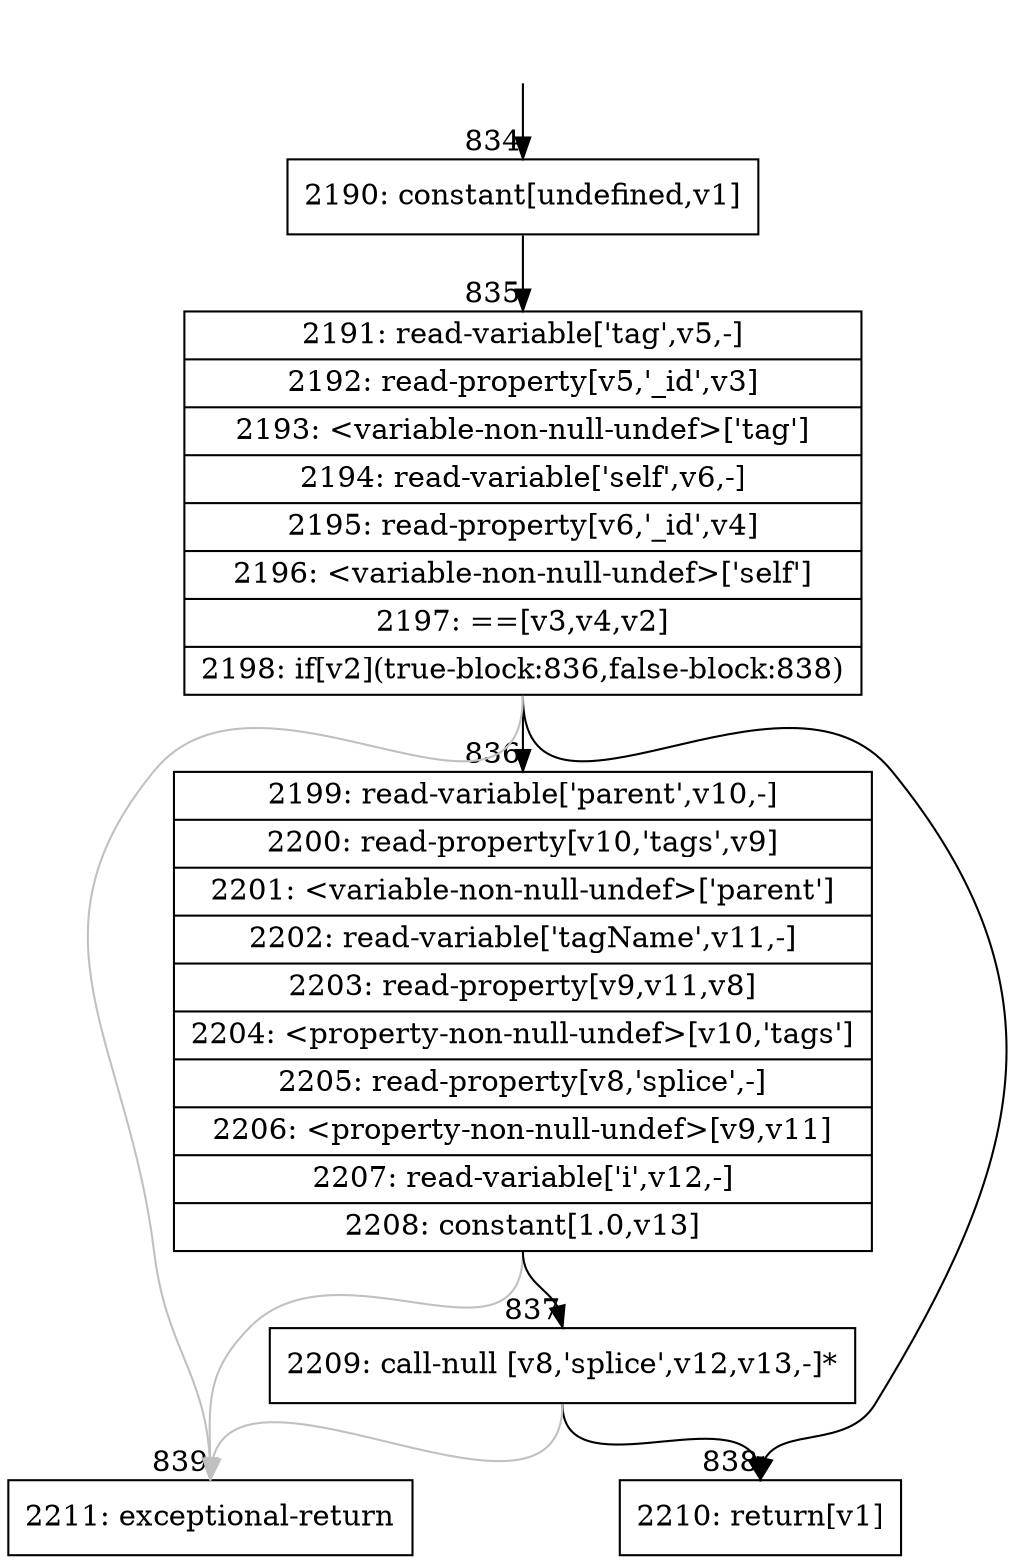 digraph {
rankdir="TD"
BB_entry71[shape=none,label=""];
BB_entry71 -> BB834 [tailport=s, headport=n, headlabel="    834"]
BB834 [shape=record label="{2190: constant[undefined,v1]}" ] 
BB834 -> BB835 [tailport=s, headport=n, headlabel="      835"]
BB835 [shape=record label="{2191: read-variable['tag',v5,-]|2192: read-property[v5,'_id',v3]|2193: \<variable-non-null-undef\>['tag']|2194: read-variable['self',v6,-]|2195: read-property[v6,'_id',v4]|2196: \<variable-non-null-undef\>['self']|2197: ==[v3,v4,v2]|2198: if[v2](true-block:836,false-block:838)}" ] 
BB835 -> BB836 [tailport=s, headport=n, headlabel="      836"]
BB835 -> BB838 [tailport=s, headport=n, headlabel="      838"]
BB835 -> BB839 [tailport=s, headport=n, color=gray, headlabel="      839"]
BB836 [shape=record label="{2199: read-variable['parent',v10,-]|2200: read-property[v10,'tags',v9]|2201: \<variable-non-null-undef\>['parent']|2202: read-variable['tagName',v11,-]|2203: read-property[v9,v11,v8]|2204: \<property-non-null-undef\>[v10,'tags']|2205: read-property[v8,'splice',-]|2206: \<property-non-null-undef\>[v9,v11]|2207: read-variable['i',v12,-]|2208: constant[1.0,v13]}" ] 
BB836 -> BB837 [tailport=s, headport=n, headlabel="      837"]
BB836 -> BB839 [tailport=s, headport=n, color=gray]
BB837 [shape=record label="{2209: call-null [v8,'splice',v12,v13,-]*}" ] 
BB837 -> BB838 [tailport=s, headport=n]
BB837 -> BB839 [tailport=s, headport=n, color=gray]
BB838 [shape=record label="{2210: return[v1]}" ] 
BB839 [shape=record label="{2211: exceptional-return}" ] 
//#$~ 785
}
